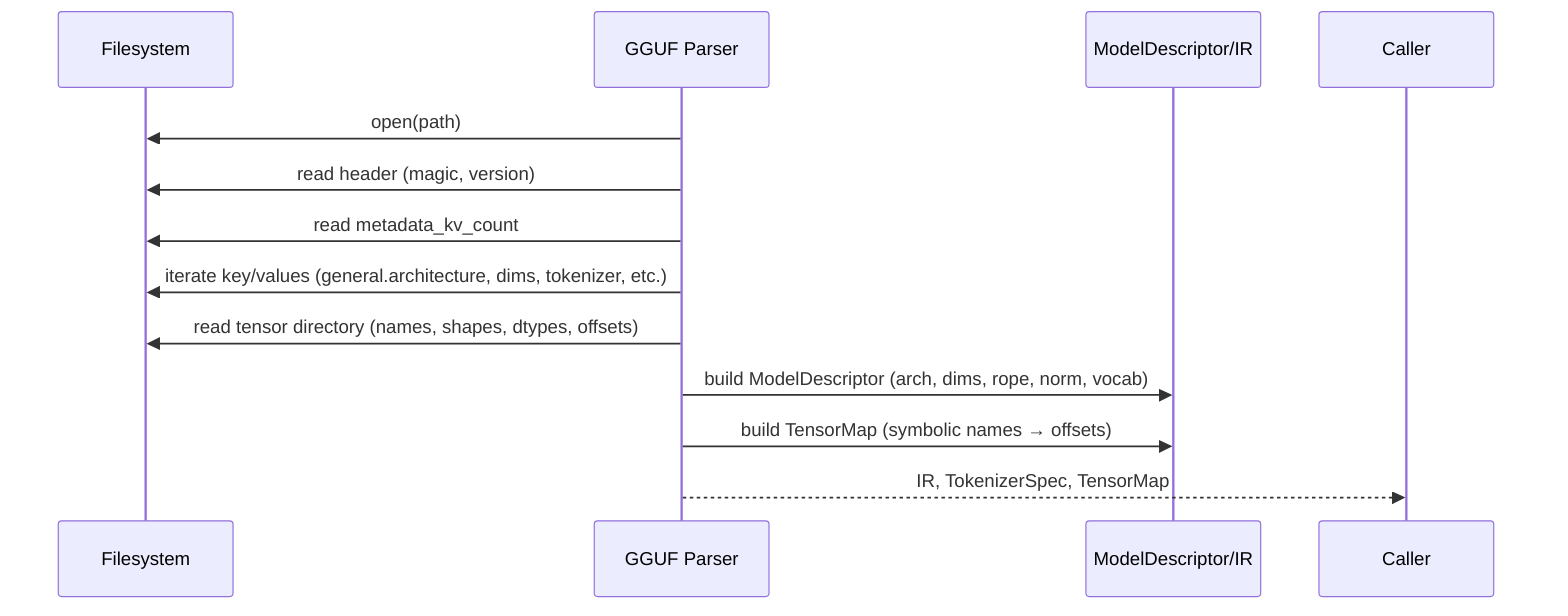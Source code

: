 sequenceDiagram
  participant FS as Filesystem
  participant GG as GGUF Parser
  participant IR as ModelDescriptor/IR

  GG->>FS: open(path)
  GG->>FS: read header (magic, version)
  GG->>FS: read metadata_kv_count
  GG->>FS: iterate key/values (general.architecture, dims, tokenizer, etc.)
  GG->>FS: read tensor directory (names, shapes, dtypes, offsets)
  GG->>IR: build ModelDescriptor (arch, dims, rope, norm, vocab)
  GG->>IR: build TensorMap (symbolic names → offsets)
  GG-->>Caller: IR, TokenizerSpec, TensorMap